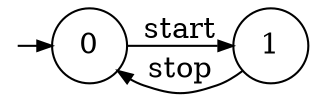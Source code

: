 digraph G {
  graph [pack=true rankdir=LR ranksep=0 margin=0];
  node [shape=circle color=black width=0.5 height=0.5 fixedsize=true]
  edge [arrowsize=0.7]

  zz [label="" color="white" fillcolor="white" shape="circle" style="filled" 
      width=0.05 height=0.05 fixedsize=true ];
  zz -> 0 [label=""];

  0 [color="black" fillcolor="white" shape="circle" style="filled"];
  1 [color="black" fillcolor="white" shape="circle" style="filled"];
  0 -> 1 [label="start"];
  1 -> 0 [label="stop"];
}
